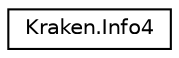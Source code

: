 digraph "Graphical Class Hierarchy"
{
 // LATEX_PDF_SIZE
  edge [fontname="Helvetica",fontsize="10",labelfontname="Helvetica",labelfontsize="10"];
  node [fontname="Helvetica",fontsize="10",shape=record];
  rankdir="LR";
  Node0 [label="Kraken.Info4",height=0.2,width=0.4,color="black", fillcolor="white", style="filled",URL="$class_kraken_1_1_info4.html",tooltip=" "];
}
